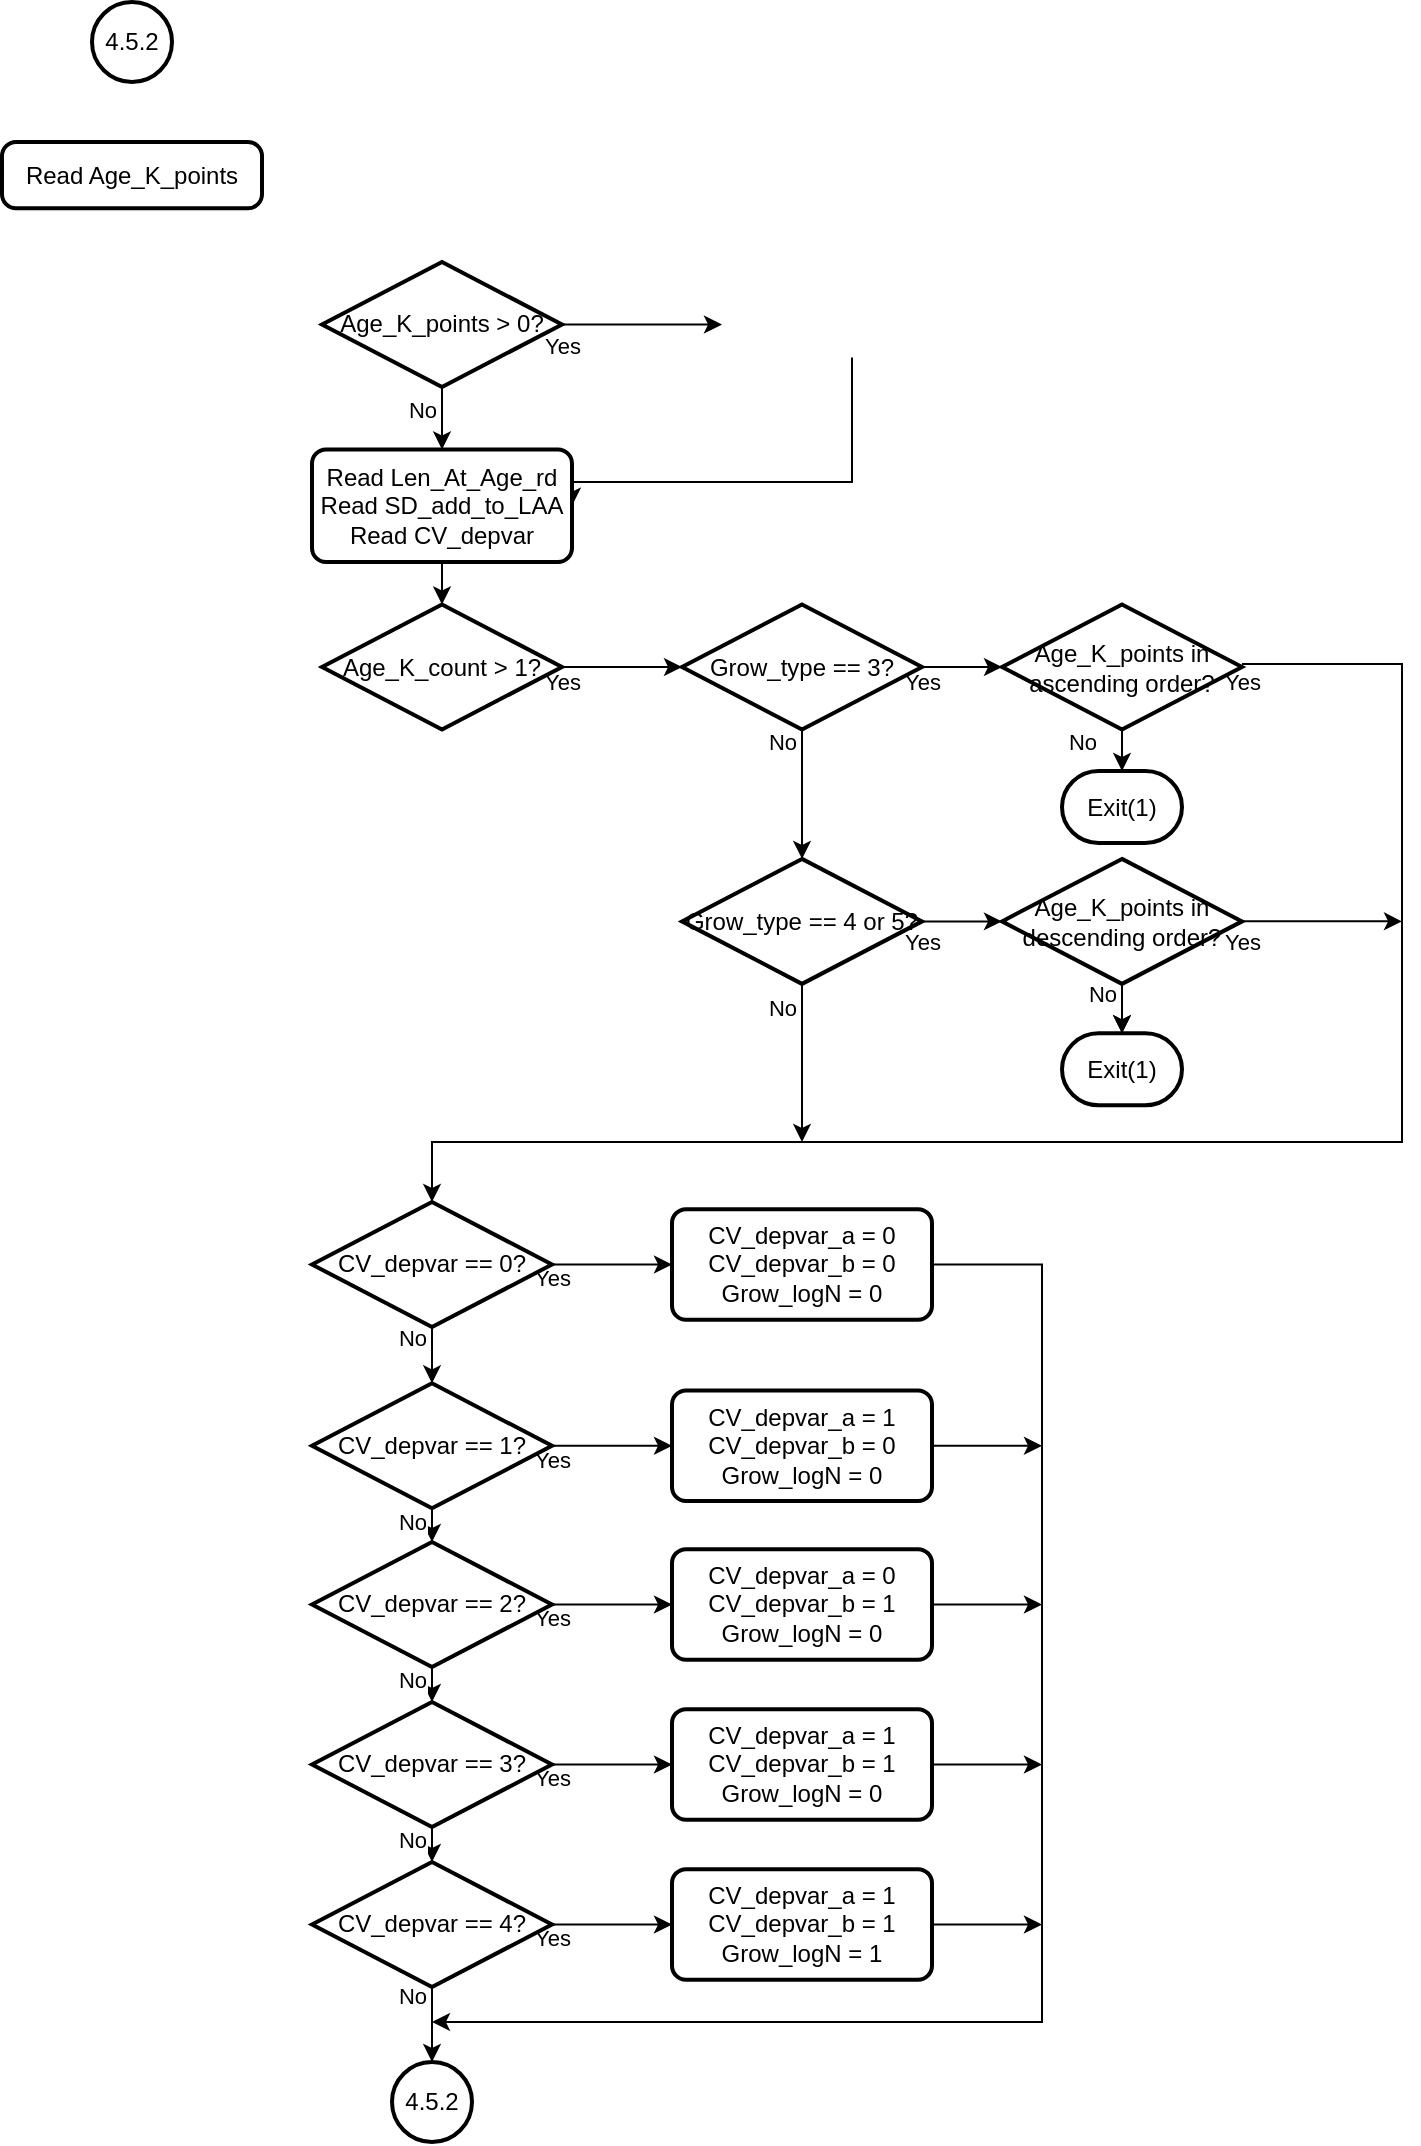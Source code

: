 <mxfile version="13.9.9" type="device"><diagram id="C5RBs43oDa-KdzZeNtuy" name="Page-1"><mxGraphModel dx="1086" dy="1835" grid="1" gridSize="10" guides="1" tooltips="1" connect="1" arrows="1" fold="1" page="1" pageScale="1" pageWidth="827" pageHeight="1169" math="0" shadow="0"><root><mxCell id="WIyWlLk6GJQsqaUBKTNV-0"/><mxCell id="WIyWlLk6GJQsqaUBKTNV-1" parent="WIyWlLk6GJQsqaUBKTNV-0"/><mxCell id="o64OYucFb0a45xCuyHe4-0" value="4.5.2" style="strokeWidth=2;html=1;shape=mxgraph.flowchart.start_2;whiteSpace=wrap;" vertex="1" parent="WIyWlLk6GJQsqaUBKTNV-1"><mxGeometry x="260" y="-90" width="40" height="40" as="geometry"/></mxCell><mxCell id="o64OYucFb0a45xCuyHe4-1" value="Exit(1)" style="strokeWidth=2;html=1;shape=mxgraph.flowchart.terminator;whiteSpace=wrap;" vertex="1" parent="WIyWlLk6GJQsqaUBKTNV-1"><mxGeometry x="595" y="-604.37" width="60" height="36" as="geometry"/></mxCell><mxCell id="o64OYucFb0a45xCuyHe4-2" value="Yes" style="edgeStyle=orthogonalEdgeStyle;rounded=0;orthogonalLoop=1;jettySize=auto;html=1;" edge="1" parent="WIyWlLk6GJQsqaUBKTNV-1" source="o64OYucFb0a45xCuyHe4-4"><mxGeometry x="-1" y="-11" relative="1" as="geometry"><mxPoint as="offset"/><mxPoint x="425" y="-958.75" as="targetPoint"/></mxGeometry></mxCell><mxCell id="o64OYucFb0a45xCuyHe4-3" value="No" style="edgeStyle=orthogonalEdgeStyle;rounded=0;orthogonalLoop=1;jettySize=auto;html=1;" edge="1" parent="WIyWlLk6GJQsqaUBKTNV-1" source="o64OYucFb0a45xCuyHe4-4" target="o64OYucFb0a45xCuyHe4-8"><mxGeometry x="0.181" y="-10" relative="1" as="geometry"><mxPoint as="offset"/></mxGeometry></mxCell><mxCell id="o64OYucFb0a45xCuyHe4-4" value="Age_K_points &amp;gt; 0?" style="strokeWidth=2;html=1;shape=mxgraph.flowchart.decision;whiteSpace=wrap;" vertex="1" parent="WIyWlLk6GJQsqaUBKTNV-1"><mxGeometry x="225" y="-990" width="120" height="62.5" as="geometry"/></mxCell><mxCell id="o64OYucFb0a45xCuyHe4-5" style="edgeStyle=orthogonalEdgeStyle;rounded=0;orthogonalLoop=1;jettySize=auto;html=1;entryX=1;entryY=0.5;entryDx=0;entryDy=0;" edge="1" parent="WIyWlLk6GJQsqaUBKTNV-1" target="o64OYucFb0a45xCuyHe4-8"><mxGeometry relative="1" as="geometry"><Array as="points"><mxPoint x="490" y="-880"/></Array><mxPoint x="490" y="-942.19" as="sourcePoint"/></mxGeometry></mxCell><mxCell id="o64OYucFb0a45xCuyHe4-7" style="edgeStyle=orthogonalEdgeStyle;rounded=0;orthogonalLoop=1;jettySize=auto;html=1;" edge="1" parent="WIyWlLk6GJQsqaUBKTNV-1" source="o64OYucFb0a45xCuyHe4-8" target="o64OYucFb0a45xCuyHe4-10"><mxGeometry relative="1" as="geometry"/></mxCell><mxCell id="o64OYucFb0a45xCuyHe4-8" value="Read Len_At_Age_rd&lt;br&gt;Read SD_add_to_LAA&lt;br&gt;Read CV_depvar" style="rounded=1;whiteSpace=wrap;html=1;absoluteArcSize=1;arcSize=14;strokeWidth=2;" vertex="1" parent="WIyWlLk6GJQsqaUBKTNV-1"><mxGeometry x="220" y="-896.25" width="130" height="56.25" as="geometry"/></mxCell><mxCell id="o64OYucFb0a45xCuyHe4-9" value="Yes" style="edgeStyle=orthogonalEdgeStyle;rounded=0;orthogonalLoop=1;jettySize=auto;html=1;entryX=0;entryY=0.5;entryDx=0;entryDy=0;entryPerimeter=0;" edge="1" parent="WIyWlLk6GJQsqaUBKTNV-1" source="o64OYucFb0a45xCuyHe4-10" target="o64OYucFb0a45xCuyHe4-13"><mxGeometry x="-1" y="-7" relative="1" as="geometry"><mxPoint as="offset"/></mxGeometry></mxCell><mxCell id="o64OYucFb0a45xCuyHe4-10" value="Age_K_count &amp;gt; 1?" style="strokeWidth=2;html=1;shape=mxgraph.flowchart.decision;whiteSpace=wrap;" vertex="1" parent="WIyWlLk6GJQsqaUBKTNV-1"><mxGeometry x="225" y="-818.75" width="120" height="62.5" as="geometry"/></mxCell><mxCell id="o64OYucFb0a45xCuyHe4-11" value="No" style="edgeStyle=orthogonalEdgeStyle;rounded=0;orthogonalLoop=1;jettySize=auto;html=1;" edge="1" parent="WIyWlLk6GJQsqaUBKTNV-1" source="o64OYucFb0a45xCuyHe4-13" target="o64OYucFb0a45xCuyHe4-16"><mxGeometry x="-0.797" y="-10" relative="1" as="geometry"><mxPoint as="offset"/></mxGeometry></mxCell><mxCell id="o64OYucFb0a45xCuyHe4-12" value="Yes" style="edgeStyle=orthogonalEdgeStyle;rounded=0;orthogonalLoop=1;jettySize=auto;html=1;entryX=0;entryY=0.5;entryDx=0;entryDy=0;entryPerimeter=0;" edge="1" parent="WIyWlLk6GJQsqaUBKTNV-1" source="o64OYucFb0a45xCuyHe4-13" target="o64OYucFb0a45xCuyHe4-19"><mxGeometry x="-1" y="-7" relative="1" as="geometry"><mxPoint as="offset"/></mxGeometry></mxCell><mxCell id="o64OYucFb0a45xCuyHe4-13" value="Grow_type == 3?" style="strokeWidth=2;html=1;shape=mxgraph.flowchart.decision;whiteSpace=wrap;" vertex="1" parent="WIyWlLk6GJQsqaUBKTNV-1"><mxGeometry x="405" y="-818.75" width="120" height="62.5" as="geometry"/></mxCell><mxCell id="o64OYucFb0a45xCuyHe4-14" value="Yes" style="edgeStyle=orthogonalEdgeStyle;rounded=0;orthogonalLoop=1;jettySize=auto;html=1;" edge="1" parent="WIyWlLk6GJQsqaUBKTNV-1" source="o64OYucFb0a45xCuyHe4-16" target="o64OYucFb0a45xCuyHe4-23"><mxGeometry x="-1" y="-10" relative="1" as="geometry"><mxPoint as="offset"/></mxGeometry></mxCell><mxCell id="o64OYucFb0a45xCuyHe4-15" value="No" style="edgeStyle=orthogonalEdgeStyle;rounded=0;orthogonalLoop=1;jettySize=auto;html=1;" edge="1" parent="WIyWlLk6GJQsqaUBKTNV-1" source="o64OYucFb0a45xCuyHe4-16"><mxGeometry x="-0.703" y="-10" relative="1" as="geometry"><mxPoint x="465" y="-550" as="targetPoint"/><mxPoint as="offset"/></mxGeometry></mxCell><mxCell id="o64OYucFb0a45xCuyHe4-16" value="Grow_type == 4 or 5?" style="strokeWidth=2;html=1;shape=mxgraph.flowchart.decision;whiteSpace=wrap;" vertex="1" parent="WIyWlLk6GJQsqaUBKTNV-1"><mxGeometry x="405" y="-691.56" width="120" height="62.5" as="geometry"/></mxCell><mxCell id="o64OYucFb0a45xCuyHe4-17" value="Yes" style="edgeStyle=orthogonalEdgeStyle;rounded=0;orthogonalLoop=1;jettySize=auto;html=1;" edge="1" parent="WIyWlLk6GJQsqaUBKTNV-1" source="o64OYucFb0a45xCuyHe4-19" target="o64OYucFb0a45xCuyHe4-27"><mxGeometry x="-1" y="-9" relative="1" as="geometry"><mxPoint x="280" y="-513.44" as="targetPoint"/><Array as="points"><mxPoint x="765" y="-789"/><mxPoint x="765" y="-550"/><mxPoint x="280" y="-550"/></Array><mxPoint as="offset"/></mxGeometry></mxCell><mxCell id="o64OYucFb0a45xCuyHe4-18" value="No" style="edgeStyle=orthogonalEdgeStyle;rounded=0;orthogonalLoop=1;jettySize=auto;html=1;" edge="1" parent="WIyWlLk6GJQsqaUBKTNV-1" source="o64OYucFb0a45xCuyHe4-19" target="o64OYucFb0a45xCuyHe4-24"><mxGeometry x="0.142" y="20" relative="1" as="geometry"><mxPoint as="offset"/></mxGeometry></mxCell><mxCell id="o64OYucFb0a45xCuyHe4-19" value="Age_K_points in ascending order?" style="strokeWidth=2;html=1;shape=mxgraph.flowchart.decision;whiteSpace=wrap;" vertex="1" parent="WIyWlLk6GJQsqaUBKTNV-1"><mxGeometry x="565" y="-818.75" width="120" height="62.5" as="geometry"/></mxCell><mxCell id="o64OYucFb0a45xCuyHe4-20" value="Yes" style="edgeStyle=orthogonalEdgeStyle;rounded=0;orthogonalLoop=1;jettySize=auto;html=1;" edge="1" parent="WIyWlLk6GJQsqaUBKTNV-1" source="o64OYucFb0a45xCuyHe4-23"><mxGeometry x="-1" y="-10" relative="1" as="geometry"><mxPoint x="765" y="-660.31" as="targetPoint"/><mxPoint as="offset"/></mxGeometry></mxCell><mxCell id="o64OYucFb0a45xCuyHe4-21" value="No" style="edgeStyle=orthogonalEdgeStyle;rounded=0;orthogonalLoop=1;jettySize=auto;html=1;entryX=0.5;entryY=0;entryDx=0;entryDy=0;entryPerimeter=0;" edge="1" parent="WIyWlLk6GJQsqaUBKTNV-1" source="o64OYucFb0a45xCuyHe4-23" target="o64OYucFb0a45xCuyHe4-1"><mxGeometry x="0.277" y="-10" relative="1" as="geometry"><mxPoint as="offset"/></mxGeometry></mxCell><mxCell id="o64OYucFb0a45xCuyHe4-22" value="" style="edgeStyle=orthogonalEdgeStyle;rounded=0;orthogonalLoop=1;jettySize=auto;html=1;" edge="1" parent="WIyWlLk6GJQsqaUBKTNV-1" source="o64OYucFb0a45xCuyHe4-23" target="o64OYucFb0a45xCuyHe4-1"><mxGeometry relative="1" as="geometry"/></mxCell><mxCell id="o64OYucFb0a45xCuyHe4-23" value="Age_K_points in descending order?" style="strokeWidth=2;html=1;shape=mxgraph.flowchart.decision;whiteSpace=wrap;" vertex="1" parent="WIyWlLk6GJQsqaUBKTNV-1"><mxGeometry x="565" y="-691.56" width="120" height="62.5" as="geometry"/></mxCell><mxCell id="o64OYucFb0a45xCuyHe4-24" value="Exit(1)" style="strokeWidth=2;html=1;shape=mxgraph.flowchart.terminator;whiteSpace=wrap;" vertex="1" parent="WIyWlLk6GJQsqaUBKTNV-1"><mxGeometry x="595" y="-735.5" width="60" height="36" as="geometry"/></mxCell><mxCell id="o64OYucFb0a45xCuyHe4-25" value="No" style="edgeStyle=orthogonalEdgeStyle;rounded=0;orthogonalLoop=1;jettySize=auto;html=1;" edge="1" parent="WIyWlLk6GJQsqaUBKTNV-1" source="o64OYucFb0a45xCuyHe4-27" target="o64OYucFb0a45xCuyHe4-32"><mxGeometry x="-0.797" y="-10" relative="1" as="geometry"><mxPoint as="offset"/><mxPoint x="280" y="-420" as="targetPoint"/></mxGeometry></mxCell><mxCell id="o64OYucFb0a45xCuyHe4-26" value="Yes" style="edgeStyle=orthogonalEdgeStyle;rounded=0;orthogonalLoop=1;jettySize=auto;html=1;" edge="1" parent="WIyWlLk6GJQsqaUBKTNV-1" source="o64OYucFb0a45xCuyHe4-27" target="o64OYucFb0a45xCuyHe4-29"><mxGeometry x="-1" y="-7" relative="1" as="geometry"><mxPoint x="380" y="-488.75" as="targetPoint"/><mxPoint as="offset"/></mxGeometry></mxCell><mxCell id="o64OYucFb0a45xCuyHe4-27" value="CV_depvar == 0?" style="strokeWidth=2;html=1;shape=mxgraph.flowchart.decision;whiteSpace=wrap;" vertex="1" parent="WIyWlLk6GJQsqaUBKTNV-1"><mxGeometry x="220" y="-520" width="120" height="62.5" as="geometry"/></mxCell><mxCell id="o64OYucFb0a45xCuyHe4-28" style="edgeStyle=orthogonalEdgeStyle;rounded=0;orthogonalLoop=1;jettySize=auto;html=1;" edge="1" parent="WIyWlLk6GJQsqaUBKTNV-1" source="o64OYucFb0a45xCuyHe4-29"><mxGeometry relative="1" as="geometry"><mxPoint x="280" y="-110" as="targetPoint"/><Array as="points"><mxPoint x="585" y="-489"/><mxPoint x="585" y="-110"/></Array></mxGeometry></mxCell><mxCell id="o64OYucFb0a45xCuyHe4-29" value="CV_depvar_a = 0&lt;br&gt;CV_depvar_b = 0&lt;br&gt;Grow_logN = 0" style="rounded=1;whiteSpace=wrap;html=1;absoluteArcSize=1;arcSize=14;strokeWidth=2;" vertex="1" parent="WIyWlLk6GJQsqaUBKTNV-1"><mxGeometry x="400" y="-516.41" width="130" height="55.31" as="geometry"/></mxCell><mxCell id="o64OYucFb0a45xCuyHe4-30" value="No" style="edgeStyle=orthogonalEdgeStyle;rounded=0;orthogonalLoop=1;jettySize=auto;html=1;" edge="1" parent="WIyWlLk6GJQsqaUBKTNV-1" source="o64OYucFb0a45xCuyHe4-32" target="o64OYucFb0a45xCuyHe4-37"><mxGeometry x="-0.797" y="-10" relative="1" as="geometry"><mxPoint as="offset"/><mxPoint x="280" y="-329.37" as="targetPoint"/></mxGeometry></mxCell><mxCell id="o64OYucFb0a45xCuyHe4-31" value="Yes" style="edgeStyle=orthogonalEdgeStyle;rounded=0;orthogonalLoop=1;jettySize=auto;html=1;" edge="1" parent="WIyWlLk6GJQsqaUBKTNV-1" source="o64OYucFb0a45xCuyHe4-32" target="o64OYucFb0a45xCuyHe4-34"><mxGeometry x="-1" y="-7" relative="1" as="geometry"><mxPoint x="380" y="-398.12" as="targetPoint"/><mxPoint as="offset"/></mxGeometry></mxCell><mxCell id="o64OYucFb0a45xCuyHe4-32" value="CV_depvar == 1?" style="strokeWidth=2;html=1;shape=mxgraph.flowchart.decision;whiteSpace=wrap;" vertex="1" parent="WIyWlLk6GJQsqaUBKTNV-1"><mxGeometry x="220" y="-429.37" width="120" height="62.5" as="geometry"/></mxCell><mxCell id="o64OYucFb0a45xCuyHe4-33" style="edgeStyle=orthogonalEdgeStyle;rounded=0;orthogonalLoop=1;jettySize=auto;html=1;" edge="1" parent="WIyWlLk6GJQsqaUBKTNV-1" source="o64OYucFb0a45xCuyHe4-34"><mxGeometry relative="1" as="geometry"><mxPoint x="585" y="-398.125" as="targetPoint"/></mxGeometry></mxCell><mxCell id="o64OYucFb0a45xCuyHe4-34" value="CV_depvar_a = 1&lt;br&gt;CV_depvar_b = 0&lt;br&gt;Grow_logN = 0" style="rounded=1;whiteSpace=wrap;html=1;absoluteArcSize=1;arcSize=14;strokeWidth=2;" vertex="1" parent="WIyWlLk6GJQsqaUBKTNV-1"><mxGeometry x="400" y="-425.78" width="130" height="55.31" as="geometry"/></mxCell><mxCell id="o64OYucFb0a45xCuyHe4-35" value="No" style="edgeStyle=orthogonalEdgeStyle;rounded=0;orthogonalLoop=1;jettySize=auto;html=1;" edge="1" parent="WIyWlLk6GJQsqaUBKTNV-1" source="o64OYucFb0a45xCuyHe4-37" target="o64OYucFb0a45xCuyHe4-42"><mxGeometry x="-0.797" y="-10" relative="1" as="geometry"><mxPoint as="offset"/><mxPoint x="280" y="-250.0" as="targetPoint"/></mxGeometry></mxCell><mxCell id="o64OYucFb0a45xCuyHe4-36" value="Yes" style="edgeStyle=orthogonalEdgeStyle;rounded=0;orthogonalLoop=1;jettySize=auto;html=1;" edge="1" parent="WIyWlLk6GJQsqaUBKTNV-1" source="o64OYucFb0a45xCuyHe4-37" target="o64OYucFb0a45xCuyHe4-39"><mxGeometry x="-1" y="-7" relative="1" as="geometry"><mxPoint x="380" y="-318.75" as="targetPoint"/><mxPoint as="offset"/></mxGeometry></mxCell><mxCell id="o64OYucFb0a45xCuyHe4-37" value="CV_depvar == 2?" style="strokeWidth=2;html=1;shape=mxgraph.flowchart.decision;whiteSpace=wrap;" vertex="1" parent="WIyWlLk6GJQsqaUBKTNV-1"><mxGeometry x="220" y="-350" width="120" height="62.5" as="geometry"/></mxCell><mxCell id="o64OYucFb0a45xCuyHe4-38" style="edgeStyle=orthogonalEdgeStyle;rounded=0;orthogonalLoop=1;jettySize=auto;html=1;" edge="1" parent="WIyWlLk6GJQsqaUBKTNV-1" source="o64OYucFb0a45xCuyHe4-39"><mxGeometry relative="1" as="geometry"><mxPoint x="585" y="-318.755" as="targetPoint"/></mxGeometry></mxCell><mxCell id="o64OYucFb0a45xCuyHe4-39" value="CV_depvar_a = 0&lt;br&gt;CV_depvar_b = 1&lt;br&gt;Grow_logN = 0" style="rounded=1;whiteSpace=wrap;html=1;absoluteArcSize=1;arcSize=14;strokeWidth=2;" vertex="1" parent="WIyWlLk6GJQsqaUBKTNV-1"><mxGeometry x="400" y="-346.41" width="130" height="55.31" as="geometry"/></mxCell><mxCell id="o64OYucFb0a45xCuyHe4-40" value="No" style="edgeStyle=orthogonalEdgeStyle;rounded=0;orthogonalLoop=1;jettySize=auto;html=1;" edge="1" parent="WIyWlLk6GJQsqaUBKTNV-1" source="o64OYucFb0a45xCuyHe4-42" target="o64OYucFb0a45xCuyHe4-47"><mxGeometry x="-0.797" y="-10" relative="1" as="geometry"><mxPoint as="offset"/><mxPoint x="280" y="-170" as="targetPoint"/></mxGeometry></mxCell><mxCell id="o64OYucFb0a45xCuyHe4-41" value="Yes" style="edgeStyle=orthogonalEdgeStyle;rounded=0;orthogonalLoop=1;jettySize=auto;html=1;" edge="1" parent="WIyWlLk6GJQsqaUBKTNV-1" source="o64OYucFb0a45xCuyHe4-42" target="o64OYucFb0a45xCuyHe4-44"><mxGeometry x="-1" y="-7" relative="1" as="geometry"><mxPoint x="380" y="-238.75" as="targetPoint"/><mxPoint as="offset"/></mxGeometry></mxCell><mxCell id="o64OYucFb0a45xCuyHe4-42" value="CV_depvar == 3?" style="strokeWidth=2;html=1;shape=mxgraph.flowchart.decision;whiteSpace=wrap;" vertex="1" parent="WIyWlLk6GJQsqaUBKTNV-1"><mxGeometry x="220" y="-270" width="120" height="62.5" as="geometry"/></mxCell><mxCell id="o64OYucFb0a45xCuyHe4-43" style="edgeStyle=orthogonalEdgeStyle;rounded=0;orthogonalLoop=1;jettySize=auto;html=1;" edge="1" parent="WIyWlLk6GJQsqaUBKTNV-1" source="o64OYucFb0a45xCuyHe4-44"><mxGeometry relative="1" as="geometry"><mxPoint x="585" y="-238.755" as="targetPoint"/></mxGeometry></mxCell><mxCell id="o64OYucFb0a45xCuyHe4-44" value="CV_depvar_a = 1&lt;br&gt;CV_depvar_b = 1&lt;br&gt;Grow_logN = 0" style="rounded=1;whiteSpace=wrap;html=1;absoluteArcSize=1;arcSize=14;strokeWidth=2;" vertex="1" parent="WIyWlLk6GJQsqaUBKTNV-1"><mxGeometry x="400" y="-266.41" width="130" height="55.31" as="geometry"/></mxCell><mxCell id="o64OYucFb0a45xCuyHe4-45" value="No" style="edgeStyle=orthogonalEdgeStyle;rounded=0;orthogonalLoop=1;jettySize=auto;html=1;entryX=0.5;entryY=0;entryDx=0;entryDy=0;entryPerimeter=0;" edge="1" parent="WIyWlLk6GJQsqaUBKTNV-1" source="o64OYucFb0a45xCuyHe4-47" target="o64OYucFb0a45xCuyHe4-0"><mxGeometry x="-0.797" y="-10" relative="1" as="geometry"><mxPoint as="offset"/><mxPoint x="315" y="-110" as="targetPoint"/><Array as="points"><mxPoint x="280" y="-100"/><mxPoint x="280" y="-100"/></Array></mxGeometry></mxCell><mxCell id="o64OYucFb0a45xCuyHe4-46" value="Yes" style="edgeStyle=orthogonalEdgeStyle;rounded=0;orthogonalLoop=1;jettySize=auto;html=1;" edge="1" parent="WIyWlLk6GJQsqaUBKTNV-1" source="o64OYucFb0a45xCuyHe4-47" target="o64OYucFb0a45xCuyHe4-49"><mxGeometry x="-1" y="-7" relative="1" as="geometry"><mxPoint x="380" y="-158.75" as="targetPoint"/><mxPoint as="offset"/></mxGeometry></mxCell><mxCell id="o64OYucFb0a45xCuyHe4-47" value="CV_depvar == 4?" style="strokeWidth=2;html=1;shape=mxgraph.flowchart.decision;whiteSpace=wrap;" vertex="1" parent="WIyWlLk6GJQsqaUBKTNV-1"><mxGeometry x="220" y="-190" width="120" height="62.5" as="geometry"/></mxCell><mxCell id="o64OYucFb0a45xCuyHe4-48" style="edgeStyle=orthogonalEdgeStyle;rounded=0;orthogonalLoop=1;jettySize=auto;html=1;" edge="1" parent="WIyWlLk6GJQsqaUBKTNV-1" source="o64OYucFb0a45xCuyHe4-49"><mxGeometry relative="1" as="geometry"><mxPoint x="585" y="-158.755" as="targetPoint"/></mxGeometry></mxCell><mxCell id="o64OYucFb0a45xCuyHe4-49" value="CV_depvar_a = 1&lt;br&gt;CV_depvar_b = 1&lt;br&gt;Grow_logN = 1" style="rounded=1;whiteSpace=wrap;html=1;absoluteArcSize=1;arcSize=14;strokeWidth=2;" vertex="1" parent="WIyWlLk6GJQsqaUBKTNV-1"><mxGeometry x="400" y="-186.41" width="130" height="55.31" as="geometry"/></mxCell><mxCell id="o64OYucFb0a45xCuyHe4-50" value="4.5.2" style="strokeWidth=2;html=1;shape=mxgraph.flowchart.start_2;whiteSpace=wrap;" vertex="1" parent="WIyWlLk6GJQsqaUBKTNV-1"><mxGeometry x="110" y="-1120" width="40" height="40" as="geometry"/></mxCell><mxCell id="o64OYucFb0a45xCuyHe4-51" value="Read Age_K_points" style="rounded=1;whiteSpace=wrap;html=1;absoluteArcSize=1;arcSize=14;strokeWidth=2;" vertex="1" parent="WIyWlLk6GJQsqaUBKTNV-1"><mxGeometry x="65" y="-1050" width="130" height="33.12" as="geometry"/></mxCell></root></mxGraphModel></diagram></mxfile>